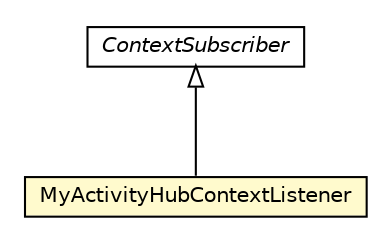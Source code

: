 #!/usr/local/bin/dot
#
# Class diagram 
# Generated by UMLGraph version R5_6-24-gf6e263 (http://www.umlgraph.org/)
#

digraph G {
	edge [fontname="Helvetica",fontsize=10,labelfontname="Helvetica",labelfontsize=10];
	node [fontname="Helvetica",fontsize=10,shape=plaintext];
	nodesep=0.25;
	ranksep=0.5;
	// org.universAAL.middleware.context.ContextSubscriber
	c5633138 [label=<<table title="org.universAAL.middleware.context.ContextSubscriber" border="0" cellborder="1" cellspacing="0" cellpadding="2" port="p" href="../../../../middleware/context/ContextSubscriber.html">
		<tr><td><table border="0" cellspacing="0" cellpadding="1">
<tr><td align="center" balign="center"><font face="Helvetica-Oblique"> ContextSubscriber </font></td></tr>
		</table></td></tr>
		</table>>, URL="../../../../middleware/context/ContextSubscriber.html", fontname="Helvetica", fontcolor="black", fontsize=10.0];
	// org.universAAL.lddi.samples.activityhub.client.MyActivityHubContextListener
	c5635192 [label=<<table title="org.universAAL.lddi.samples.activityhub.client.MyActivityHubContextListener" border="0" cellborder="1" cellspacing="0" cellpadding="2" port="p" bgcolor="lemonChiffon" href="./MyActivityHubContextListener.html">
		<tr><td><table border="0" cellspacing="0" cellpadding="1">
<tr><td align="center" balign="center"> MyActivityHubContextListener </td></tr>
		</table></td></tr>
		</table>>, URL="./MyActivityHubContextListener.html", fontname="Helvetica", fontcolor="black", fontsize=10.0];
	//org.universAAL.lddi.samples.activityhub.client.MyActivityHubContextListener extends org.universAAL.middleware.context.ContextSubscriber
	c5633138:p -> c5635192:p [dir=back,arrowtail=empty];
}

